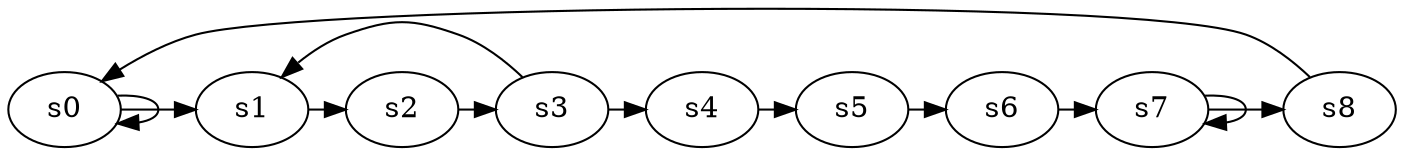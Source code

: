 digraph game_0476_cycle_9 {
    s0 [name="s0", player=0];
    s1 [name="s1", player=0];
    s2 [name="s2", player=1];
    s3 [name="s3", player=0];
    s4 [name="s4", player=0];
    s5 [name="s5", player=1, target=1];
    s6 [name="s6", player=1];
    s7 [name="s7", player=0, target=1];
    s8 [name="s8", player=1];

    s0 -> s1 [constraint="time % 3 == 2"];
    s1 -> s2 [constraint="time % 3 == 0 || time % 3 == 1"];
    s2 -> s3 [constraint="time == 11 || time == 17 || time == 21"];
    s3 -> s4 [constraint="time % 6 == 5"];
    s4 -> s5 [constraint="time % 4 == 2"];
    s5 -> s6 [constraint="time % 6 == 3"];
    s6 -> s7 [constraint="time % 3 == 0 && !(time % 5 == 0)"];
    s7 -> s8 [constraint="!(time % 5 == 0)"];
    s8 -> s0 [constraint="time % 2 == 0 && !(time % 4 == 0)"];
    s0 -> s0 [constraint="time % 4 == 0"];
    s3 -> s1 [constraint="time == 7 || time == 9"];
    s7 -> s7 [constraint="time % 2 == 0"];
}
